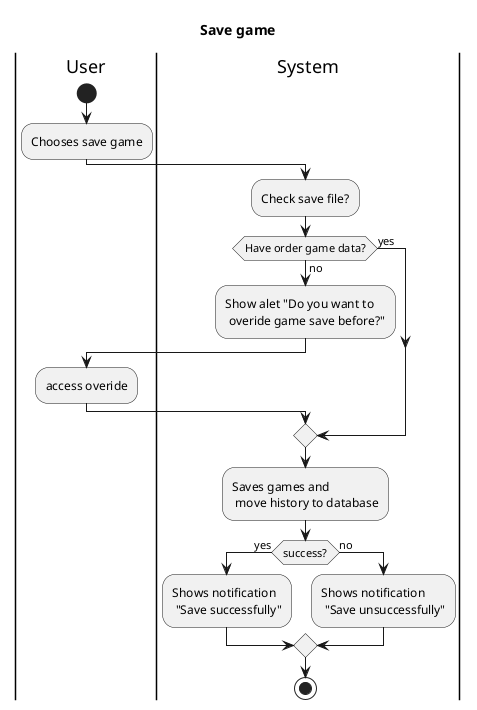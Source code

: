 @startuml "Activity diagram"
title "Save game"
|User|
start
:Chooses save game;
|System|
:Check save file?;
if (Have order game data?) then (no)
:Show alet "Do you want to \n overide game save before?";
|User|
:access overide;
else (yes)
endif
|System|
:Saves games and \n move history to database;
if (success?) then (yes)
    :Shows notification \n "Save successfully";
else (no)
    :Shows notification \n "Save unsuccessfully";
endif


stop
@enduml

